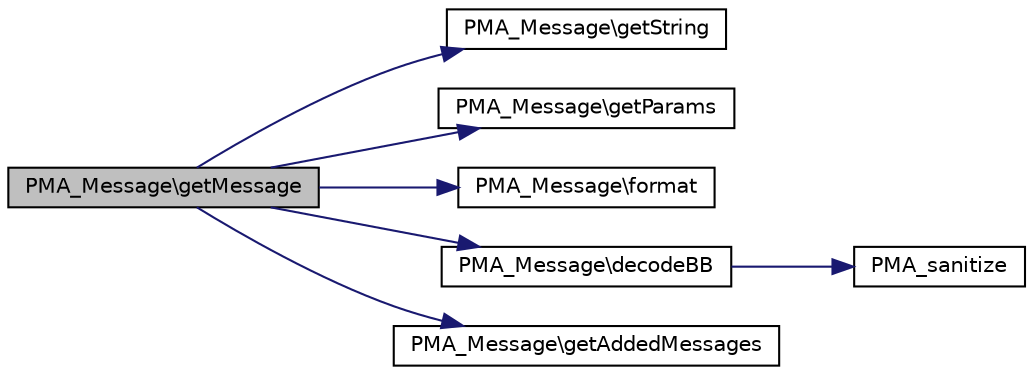 digraph G
{
  edge [fontname="Helvetica",fontsize="10",labelfontname="Helvetica",labelfontsize="10"];
  node [fontname="Helvetica",fontsize="10",shape=record];
  rankdir="LR";
  Node1 [label="PMA_Message\\getMessage",height=0.2,width=0.4,color="black", fillcolor="grey75", style="filled" fontcolor="black"];
  Node1 -> Node2 [color="midnightblue",fontsize="10",style="solid",fontname="Helvetica"];
  Node2 [label="PMA_Message\\getString",height=0.2,width=0.4,color="black", fillcolor="white", style="filled",URL="$classPMA__Message.html#a9b36165053e47d3f7f18d2f6bbfc4c94",tooltip="returns PMA_Message::$_string"];
  Node1 -> Node3 [color="midnightblue",fontsize="10",style="solid",fontname="Helvetica"];
  Node3 [label="PMA_Message\\getParams",height=0.2,width=0.4,color="black", fillcolor="white", style="filled",URL="$classPMA__Message.html#a1698f85c17b8a4fc9563d4048f5eb705",tooltip="return all parameters"];
  Node1 -> Node4 [color="midnightblue",fontsize="10",style="solid",fontname="Helvetica"];
  Node4 [label="PMA_Message\\format",height=0.2,width=0.4,color="black", fillcolor="white", style="filled",URL="$classPMA__Message.html#a1c2f49166dc6b960ffcf2245f719efe8",tooltip="wrapper for sprintf()"];
  Node1 -> Node5 [color="midnightblue",fontsize="10",style="solid",fontname="Helvetica"];
  Node5 [label="PMA_Message\\decodeBB",height=0.2,width=0.4,color="black", fillcolor="white", style="filled",URL="$classPMA__Message.html#a960f1e23184765eb1a919479dd66914e",tooltip="decode $message, taking into account our special codes for formatting"];
  Node5 -> Node6 [color="midnightblue",fontsize="10",style="solid",fontname="Helvetica"];
  Node6 [label="PMA_sanitize",height=0.2,width=0.4,color="black", fillcolor="white", style="filled",URL="$sanitizing_8lib_8php.html#ac0444f97c4d50f0e109dc0ec5d86b665",tooltip="Sanitizes $message, taking into account our special codes for formatting."];
  Node1 -> Node7 [color="midnightblue",fontsize="10",style="solid",fontname="Helvetica"];
  Node7 [label="PMA_Message\\getAddedMessages",height=0.2,width=0.4,color="black", fillcolor="white", style="filled",URL="$classPMA__Message.html#a39393d6b2c150792b0f24b29a7fcff1b",tooltip="return all added messages"];
}
